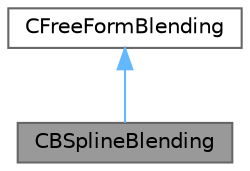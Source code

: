 digraph "CBSplineBlending"
{
 // LATEX_PDF_SIZE
  bgcolor="transparent";
  edge [fontname=Helvetica,fontsize=10,labelfontname=Helvetica,labelfontsize=10];
  node [fontname=Helvetica,fontsize=10,shape=box,height=0.2,width=0.4];
  Node1 [id="Node000001",label="CBSplineBlending",height=0.2,width=0.4,color="gray40", fillcolor="grey60", style="filled", fontcolor="black",tooltip="Class that defines the blending using uniform BSplines."];
  Node2 -> Node1 [id="edge1_Node000001_Node000002",dir="back",color="steelblue1",style="solid",tooltip=" "];
  Node2 [id="Node000002",label="CFreeFormBlending",height=0.2,width=0.4,color="gray40", fillcolor="white", style="filled",URL="$classCFreeFormBlending.html",tooltip="Class that defines the particular kind of blending function for the free form deformation."];
}
